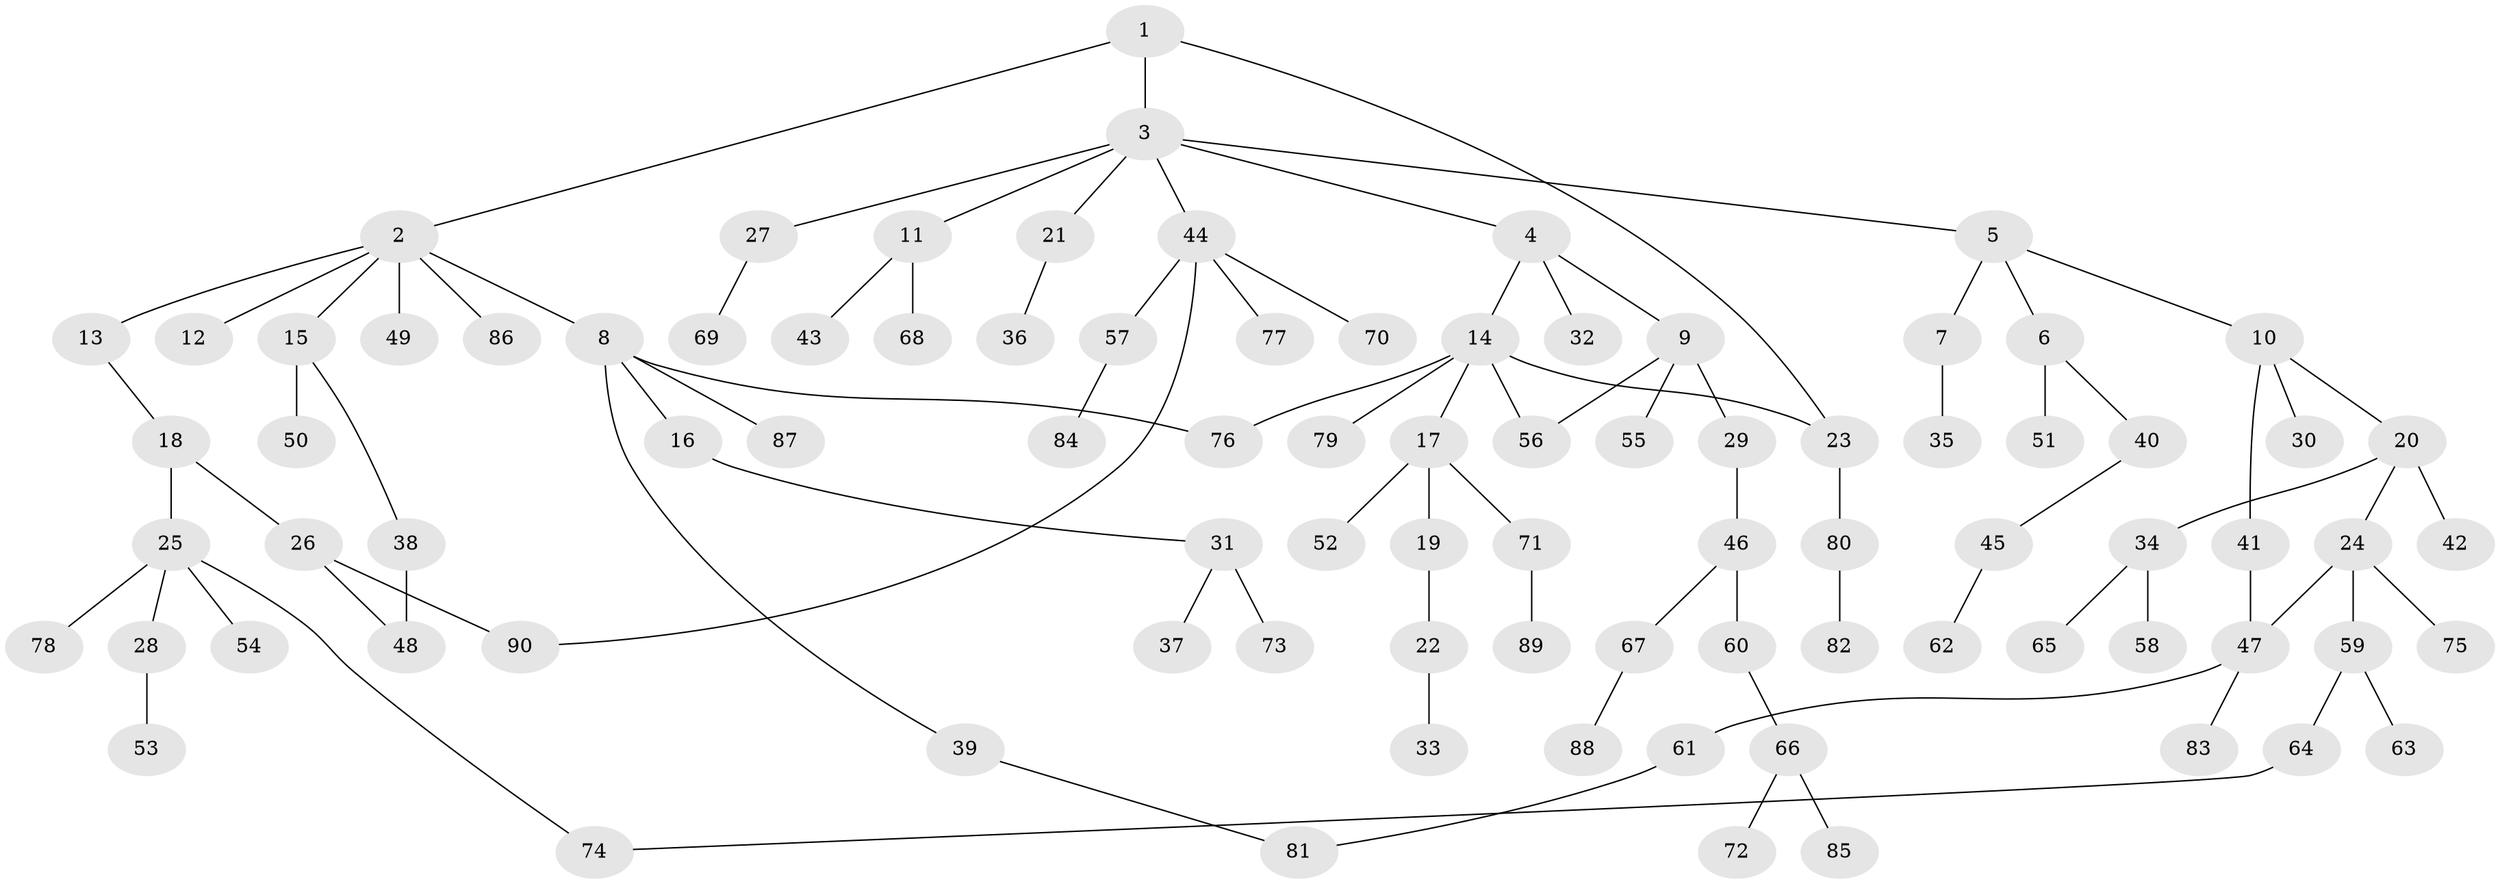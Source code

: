 // Generated by graph-tools (version 1.1) at 2025/42/03/09/25 04:42:53]
// undirected, 90 vertices, 97 edges
graph export_dot {
graph [start="1"]
  node [color=gray90,style=filled];
  1;
  2;
  3;
  4;
  5;
  6;
  7;
  8;
  9;
  10;
  11;
  12;
  13;
  14;
  15;
  16;
  17;
  18;
  19;
  20;
  21;
  22;
  23;
  24;
  25;
  26;
  27;
  28;
  29;
  30;
  31;
  32;
  33;
  34;
  35;
  36;
  37;
  38;
  39;
  40;
  41;
  42;
  43;
  44;
  45;
  46;
  47;
  48;
  49;
  50;
  51;
  52;
  53;
  54;
  55;
  56;
  57;
  58;
  59;
  60;
  61;
  62;
  63;
  64;
  65;
  66;
  67;
  68;
  69;
  70;
  71;
  72;
  73;
  74;
  75;
  76;
  77;
  78;
  79;
  80;
  81;
  82;
  83;
  84;
  85;
  86;
  87;
  88;
  89;
  90;
  1 -- 2;
  1 -- 3;
  1 -- 23;
  2 -- 8;
  2 -- 12;
  2 -- 13;
  2 -- 15;
  2 -- 49;
  2 -- 86;
  3 -- 4;
  3 -- 5;
  3 -- 11;
  3 -- 21;
  3 -- 27;
  3 -- 44;
  4 -- 9;
  4 -- 14;
  4 -- 32;
  5 -- 6;
  5 -- 7;
  5 -- 10;
  6 -- 40;
  6 -- 51;
  7 -- 35;
  8 -- 16;
  8 -- 39;
  8 -- 76;
  8 -- 87;
  9 -- 29;
  9 -- 55;
  9 -- 56;
  10 -- 20;
  10 -- 30;
  10 -- 41;
  11 -- 43;
  11 -- 68;
  13 -- 18;
  14 -- 17;
  14 -- 56;
  14 -- 79;
  14 -- 76;
  14 -- 23;
  15 -- 38;
  15 -- 50;
  16 -- 31;
  17 -- 19;
  17 -- 52;
  17 -- 71;
  18 -- 25;
  18 -- 26;
  19 -- 22;
  20 -- 24;
  20 -- 34;
  20 -- 42;
  21 -- 36;
  22 -- 33;
  23 -- 80;
  24 -- 47;
  24 -- 59;
  24 -- 75;
  25 -- 28;
  25 -- 54;
  25 -- 78;
  25 -- 74;
  26 -- 48;
  26 -- 90;
  27 -- 69;
  28 -- 53;
  29 -- 46;
  31 -- 37;
  31 -- 73;
  34 -- 58;
  34 -- 65;
  38 -- 48;
  39 -- 81;
  40 -- 45;
  41 -- 47;
  44 -- 57;
  44 -- 70;
  44 -- 77;
  44 -- 90;
  45 -- 62;
  46 -- 60;
  46 -- 67;
  47 -- 61;
  47 -- 83;
  57 -- 84;
  59 -- 63;
  59 -- 64;
  60 -- 66;
  61 -- 81;
  64 -- 74;
  66 -- 72;
  66 -- 85;
  67 -- 88;
  71 -- 89;
  80 -- 82;
}
